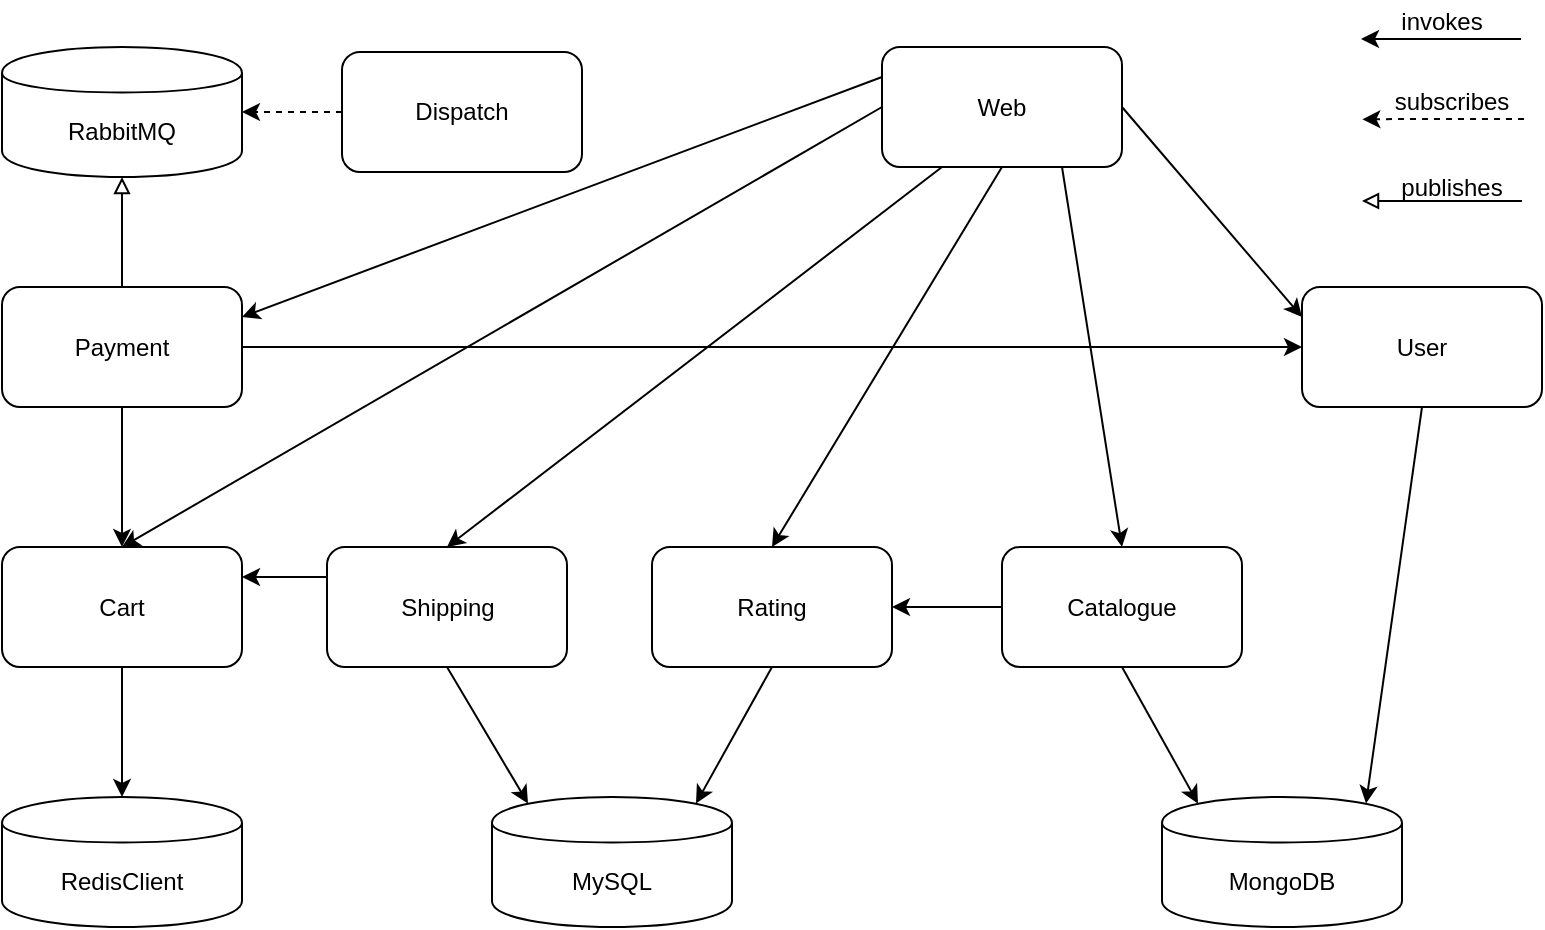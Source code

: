 <mxfile version="10.5.9" type="device"><diagram id="4sfFl0qoJfbe4FN7VG9y" name="Page-1"><mxGraphModel dx="1332" dy="833" grid="1" gridSize="10" guides="1" tooltips="1" connect="1" arrows="1" fold="1" page="1" pageScale="1" pageWidth="850" pageHeight="1100" math="0" shadow="0"><root><mxCell id="0"/><mxCell id="1" parent="0"/><mxCell id="oqn3-74ESoz1S9zy-d_t-1" value="Cart" style="rounded=1;whiteSpace=wrap;html=1;" parent="1" vertex="1"><mxGeometry x="39" y="311.5" width="120" height="60" as="geometry"/></mxCell><mxCell id="oqn3-74ESoz1S9zy-d_t-4" style="edgeStyle=orthogonalEdgeStyle;rounded=0;orthogonalLoop=1;jettySize=auto;html=1;exitX=0.5;exitY=1;exitDx=0;exitDy=0;" parent="1" edge="1"><mxGeometry relative="1" as="geometry"><mxPoint x="139" y="461.5" as="sourcePoint"/><mxPoint x="139" y="461.5" as="targetPoint"/></mxGeometry></mxCell><mxCell id="oqn3-74ESoz1S9zy-d_t-6" value="" style="endArrow=classic;html=1;entryX=0.5;entryY=0;entryDx=0;entryDy=0;exitX=0.5;exitY=1;exitDx=0;exitDy=0;" parent="1" source="oqn3-74ESoz1S9zy-d_t-1" target="oqn3-74ESoz1S9zy-d_t-40" edge="1"><mxGeometry width="50" height="50" relative="1" as="geometry"><mxPoint x="-311" y="501.5" as="sourcePoint"/><mxPoint x="129" y="441.5" as="targetPoint"/></mxGeometry></mxCell><mxCell id="oqn3-74ESoz1S9zy-d_t-7" value="Shipping" style="rounded=1;whiteSpace=wrap;html=1;strokeColor=#000000;strokeWidth=1;" parent="1" vertex="1"><mxGeometry x="201.5" y="311.5" width="120" height="60" as="geometry"/></mxCell><mxCell id="oqn3-74ESoz1S9zy-d_t-8" value="" style="endArrow=classic;html=1;exitX=0;exitY=0.25;exitDx=0;exitDy=0;entryX=1;entryY=0.25;entryDx=0;entryDy=0;" parent="1" source="oqn3-74ESoz1S9zy-d_t-7" target="oqn3-74ESoz1S9zy-d_t-1" edge="1"><mxGeometry width="50" height="50" relative="1" as="geometry"><mxPoint x="79" y="451.5" as="sourcePoint"/><mxPoint x="79" y="381.5" as="targetPoint"/></mxGeometry></mxCell><mxCell id="oqn3-74ESoz1S9zy-d_t-9" value="Payment" style="rounded=1;whiteSpace=wrap;html=1;strokeColor=#000000;strokeWidth=1;" parent="1" vertex="1"><mxGeometry x="39" y="181.5" width="120" height="60" as="geometry"/></mxCell><mxCell id="oqn3-74ESoz1S9zy-d_t-10" value="User" style="rounded=1;whiteSpace=wrap;html=1;strokeColor=#000000;strokeWidth=1;" parent="1" vertex="1"><mxGeometry x="689" y="181.5" width="120" height="60" as="geometry"/></mxCell><mxCell id="oqn3-74ESoz1S9zy-d_t-11" value="Catalogue" style="rounded=1;whiteSpace=wrap;html=1;strokeColor=#000000;strokeWidth=1;" parent="1" vertex="1"><mxGeometry x="539" y="311.5" width="120" height="60" as="geometry"/></mxCell><mxCell id="oqn3-74ESoz1S9zy-d_t-15" value="" style="endArrow=classic;html=1;exitX=0.5;exitY=1;exitDx=0;exitDy=0;entryX=0.85;entryY=0.05;entryDx=0;entryDy=0;entryPerimeter=0;" parent="1" source="oqn3-74ESoz1S9zy-d_t-10" target="oqn3-74ESoz1S9zy-d_t-41" edge="1"><mxGeometry width="50" height="50" relative="1" as="geometry"><mxPoint x="474" y="571.5" as="sourcePoint"/><mxPoint x="679" y="436.5" as="targetPoint"/></mxGeometry></mxCell><mxCell id="oqn3-74ESoz1S9zy-d_t-17" value="" style="endArrow=classic;html=1;exitX=0.5;exitY=1;exitDx=0;exitDy=0;entryX=0.15;entryY=0.05;entryDx=0;entryDy=0;entryPerimeter=0;" parent="1" source="oqn3-74ESoz1S9zy-d_t-11" target="oqn3-74ESoz1S9zy-d_t-41" edge="1"><mxGeometry width="50" height="50" relative="1" as="geometry"><mxPoint x="489" y="461.5" as="sourcePoint"/><mxPoint x="649" y="436.5" as="targetPoint"/></mxGeometry></mxCell><mxCell id="oqn3-74ESoz1S9zy-d_t-18" value="" style="endArrow=classic;html=1;entryX=0;entryY=0.5;entryDx=0;entryDy=0;exitX=1;exitY=0.5;exitDx=0;exitDy=0;" parent="1" source="oqn3-74ESoz1S9zy-d_t-9" target="oqn3-74ESoz1S9zy-d_t-10" edge="1"><mxGeometry width="50" height="50" relative="1" as="geometry"><mxPoint x="334" y="271.5" as="sourcePoint"/><mxPoint x="-546" y="521.5" as="targetPoint"/></mxGeometry></mxCell><mxCell id="oqn3-74ESoz1S9zy-d_t-19" value="" style="endArrow=classic;html=1;exitX=0.5;exitY=1;exitDx=0;exitDy=0;entryX=0.5;entryY=0;entryDx=0;entryDy=0;" parent="1" source="oqn3-74ESoz1S9zy-d_t-9" target="oqn3-74ESoz1S9zy-d_t-1" edge="1"><mxGeometry width="50" height="50" relative="1" as="geometry"><mxPoint x="-596" y="571.5" as="sourcePoint"/><mxPoint x="-546" y="521.5" as="targetPoint"/></mxGeometry></mxCell><mxCell id="oqn3-74ESoz1S9zy-d_t-22" value="" style="endArrow=classic;html=1;exitX=0.5;exitY=1;exitDx=0;exitDy=0;entryX=0.15;entryY=0.05;entryDx=0;entryDy=0;entryPerimeter=0;" parent="1" source="oqn3-74ESoz1S9zy-d_t-7" target="oqn3-74ESoz1S9zy-d_t-42" edge="1"><mxGeometry width="50" height="50" relative="1" as="geometry"><mxPoint x="-246" y="571.5" as="sourcePoint"/><mxPoint x="314" y="436.5" as="targetPoint"/></mxGeometry></mxCell><mxCell id="oqn3-74ESoz1S9zy-d_t-24" value="Rating" style="rounded=1;whiteSpace=wrap;html=1;strokeColor=#000000;strokeWidth=1;" parent="1" vertex="1"><mxGeometry x="364" y="311.5" width="120" height="60" as="geometry"/></mxCell><mxCell id="oqn3-74ESoz1S9zy-d_t-25" value="" style="endArrow=classic;html=1;exitX=0.5;exitY=1;exitDx=0;exitDy=0;entryX=0.85;entryY=0.05;entryDx=0;entryDy=0;entryPerimeter=0;" parent="1" source="oqn3-74ESoz1S9zy-d_t-24" target="oqn3-74ESoz1S9zy-d_t-42" edge="1"><mxGeometry width="50" height="50" relative="1" as="geometry"><mxPoint x="44" y="571.5" as="sourcePoint"/><mxPoint x="344" y="436.5" as="targetPoint"/></mxGeometry></mxCell><mxCell id="oqn3-74ESoz1S9zy-d_t-27" value="" style="endArrow=classic;html=1;exitX=0;exitY=0.5;exitDx=0;exitDy=0;entryX=1;entryY=0.5;entryDx=0;entryDy=0;" parent="1" source="oqn3-74ESoz1S9zy-d_t-11" target="oqn3-74ESoz1S9zy-d_t-24" edge="1"><mxGeometry width="50" height="50" relative="1" as="geometry"><mxPoint x="39" y="571.5" as="sourcePoint"/><mxPoint x="89" y="521.5" as="targetPoint"/></mxGeometry></mxCell><mxCell id="oqn3-74ESoz1S9zy-d_t-28" value="Web" style="rounded=1;whiteSpace=wrap;html=1;strokeColor=#000000;strokeWidth=1;" parent="1" vertex="1"><mxGeometry x="479" y="61.5" width="120" height="60" as="geometry"/></mxCell><mxCell id="oqn3-74ESoz1S9zy-d_t-29" value="" style="endArrow=classic;html=1;exitX=0.75;exitY=1;exitDx=0;exitDy=0;entryX=0.5;entryY=0;entryDx=0;entryDy=0;" parent="1" source="oqn3-74ESoz1S9zy-d_t-28" target="oqn3-74ESoz1S9zy-d_t-11" edge="1"><mxGeometry width="50" height="50" relative="1" as="geometry"><mxPoint x="39" y="571.5" as="sourcePoint"/><mxPoint x="89" y="521.5" as="targetPoint"/></mxGeometry></mxCell><mxCell id="oqn3-74ESoz1S9zy-d_t-30" value="" style="endArrow=classic;html=1;exitX=0.5;exitY=1;exitDx=0;exitDy=0;entryX=0.5;entryY=0;entryDx=0;entryDy=0;" parent="1" source="oqn3-74ESoz1S9zy-d_t-28" target="oqn3-74ESoz1S9zy-d_t-24" edge="1"><mxGeometry width="50" height="50" relative="1" as="geometry"><mxPoint x="39" y="571.5" as="sourcePoint"/><mxPoint x="89" y="521.5" as="targetPoint"/></mxGeometry></mxCell><mxCell id="oqn3-74ESoz1S9zy-d_t-31" value="" style="endArrow=classic;html=1;exitX=0.25;exitY=1;exitDx=0;exitDy=0;entryX=0.5;entryY=0;entryDx=0;entryDy=0;" parent="1" source="oqn3-74ESoz1S9zy-d_t-28" target="oqn3-74ESoz1S9zy-d_t-7" edge="1"><mxGeometry width="50" height="50" relative="1" as="geometry"><mxPoint x="39" y="571.5" as="sourcePoint"/><mxPoint x="89" y="521.5" as="targetPoint"/></mxGeometry></mxCell><mxCell id="oqn3-74ESoz1S9zy-d_t-32" value="" style="endArrow=classic;html=1;exitX=0;exitY=0.5;exitDx=0;exitDy=0;entryX=0.5;entryY=0;entryDx=0;entryDy=0;" parent="1" source="oqn3-74ESoz1S9zy-d_t-28" target="oqn3-74ESoz1S9zy-d_t-1" edge="1"><mxGeometry width="50" height="50" relative="1" as="geometry"><mxPoint x="39" y="571.5" as="sourcePoint"/><mxPoint x="89" y="521.5" as="targetPoint"/></mxGeometry></mxCell><mxCell id="oqn3-74ESoz1S9zy-d_t-33" value="" style="endArrow=classic;html=1;exitX=1;exitY=0.5;exitDx=0;exitDy=0;entryX=0;entryY=0.25;entryDx=0;entryDy=0;" parent="1" source="oqn3-74ESoz1S9zy-d_t-28" target="oqn3-74ESoz1S9zy-d_t-10" edge="1"><mxGeometry width="50" height="50" relative="1" as="geometry"><mxPoint x="39" y="571.5" as="sourcePoint"/><mxPoint x="89" y="521.5" as="targetPoint"/></mxGeometry></mxCell><mxCell id="oqn3-74ESoz1S9zy-d_t-34" value="" style="endArrow=classic;html=1;exitX=0;exitY=0.25;exitDx=0;exitDy=0;entryX=1;entryY=0.25;entryDx=0;entryDy=0;" parent="1" source="oqn3-74ESoz1S9zy-d_t-28" target="oqn3-74ESoz1S9zy-d_t-9" edge="1"><mxGeometry width="50" height="50" relative="1" as="geometry"><mxPoint x="39" y="571.5" as="sourcePoint"/><mxPoint x="89" y="521.5" as="targetPoint"/></mxGeometry></mxCell><mxCell id="YqN13e4ETpS70twSAcog-1" style="edgeStyle=orthogonalEdgeStyle;rounded=0;orthogonalLoop=1;jettySize=auto;html=1;exitX=0;exitY=0.5;exitDx=0;exitDy=0;entryX=1;entryY=0.5;entryDx=0;entryDy=0;dashed=1;" edge="1" parent="1" source="oqn3-74ESoz1S9zy-d_t-35" target="oqn3-74ESoz1S9zy-d_t-43"><mxGeometry relative="1" as="geometry"/></mxCell><mxCell id="oqn3-74ESoz1S9zy-d_t-35" value="Dispatch" style="rounded=1;whiteSpace=wrap;html=1;strokeColor=#000000;strokeWidth=1;" parent="1" vertex="1"><mxGeometry x="209" y="64" width="120" height="60" as="geometry"/></mxCell><mxCell id="oqn3-74ESoz1S9zy-d_t-39" value="" style="endArrow=block;html=1;exitX=0.5;exitY=0;exitDx=0;exitDy=0;entryX=0.5;entryY=1;entryDx=0;entryDy=0;endFill=0;" parent="1" source="oqn3-74ESoz1S9zy-d_t-9" target="oqn3-74ESoz1S9zy-d_t-43" edge="1"><mxGeometry width="50" height="50" relative="1" as="geometry"><mxPoint x="39" y="571.5" as="sourcePoint"/><mxPoint x="129" y="111.5" as="targetPoint"/></mxGeometry></mxCell><mxCell id="oqn3-74ESoz1S9zy-d_t-40" value="RedisClient" style="shape=cylinder;whiteSpace=wrap;html=1;boundedLbl=1;backgroundOutline=1;rounded=1;strokeColor=#000000;strokeWidth=1;" parent="1" vertex="1"><mxGeometry x="39" y="436.5" width="120" height="65" as="geometry"/></mxCell><mxCell id="oqn3-74ESoz1S9zy-d_t-41" value="MongoDB" style="shape=cylinder;whiteSpace=wrap;html=1;boundedLbl=1;backgroundOutline=1;rounded=1;strokeColor=#000000;strokeWidth=1;" parent="1" vertex="1"><mxGeometry x="619" y="436.5" width="120" height="65" as="geometry"/></mxCell><mxCell id="oqn3-74ESoz1S9zy-d_t-42" value="MySQL" style="shape=cylinder;whiteSpace=wrap;html=1;boundedLbl=1;backgroundOutline=1;rounded=1;strokeColor=#000000;strokeWidth=1;" parent="1" vertex="1"><mxGeometry x="284" y="436.5" width="120" height="65" as="geometry"/></mxCell><mxCell id="oqn3-74ESoz1S9zy-d_t-43" value="RabbitMQ" style="shape=cylinder;whiteSpace=wrap;html=1;boundedLbl=1;backgroundOutline=1;rounded=1;strokeColor=#000000;strokeWidth=1;" parent="1" vertex="1"><mxGeometry x="39" y="61.5" width="120" height="65" as="geometry"/></mxCell><mxCell id="YqN13e4ETpS70twSAcog-4" value="" style="endArrow=block;html=1;endFill=0;" edge="1" parent="1"><mxGeometry width="50" height="50" relative="1" as="geometry"><mxPoint x="799" y="138.5" as="sourcePoint"/><mxPoint x="719" y="138.5" as="targetPoint"/></mxGeometry></mxCell><mxCell id="YqN13e4ETpS70twSAcog-5" style="edgeStyle=orthogonalEdgeStyle;rounded=0;orthogonalLoop=1;jettySize=auto;html=1;entryX=1;entryY=0.5;entryDx=0;entryDy=0;dashed=1;" edge="1" parent="1"><mxGeometry relative="1" as="geometry"><mxPoint x="800" y="97.5" as="sourcePoint"/><mxPoint x="719.167" y="97.667" as="targetPoint"/><Array as="points"><mxPoint x="740" y="97.5"/><mxPoint x="740" y="97.5"/></Array></mxGeometry></mxCell><mxCell id="YqN13e4ETpS70twSAcog-6" value="" style="endArrow=classic;html=1;" edge="1" parent="1"><mxGeometry width="50" height="50" relative="1" as="geometry"><mxPoint x="798.5" y="57.5" as="sourcePoint"/><mxPoint x="718.5" y="57.5" as="targetPoint"/></mxGeometry></mxCell><mxCell id="YqN13e4ETpS70twSAcog-7" value="invokes" style="text;html=1;strokeColor=none;fillColor=none;align=center;verticalAlign=middle;whiteSpace=wrap;rounded=0;" vertex="1" parent="1"><mxGeometry x="739" y="38.5" width="40" height="20" as="geometry"/></mxCell><mxCell id="YqN13e4ETpS70twSAcog-8" value="subscribes" style="text;html=1;strokeColor=none;fillColor=none;align=center;verticalAlign=middle;whiteSpace=wrap;rounded=0;" vertex="1" parent="1"><mxGeometry x="739" y="78.5" width="50" height="20" as="geometry"/></mxCell><mxCell id="YqN13e4ETpS70twSAcog-9" value="publishes" style="text;html=1;strokeColor=none;fillColor=none;align=center;verticalAlign=middle;whiteSpace=wrap;rounded=0;" vertex="1" parent="1"><mxGeometry x="729" y="121.5" width="70" height="20" as="geometry"/></mxCell></root></mxGraphModel></diagram></mxfile>